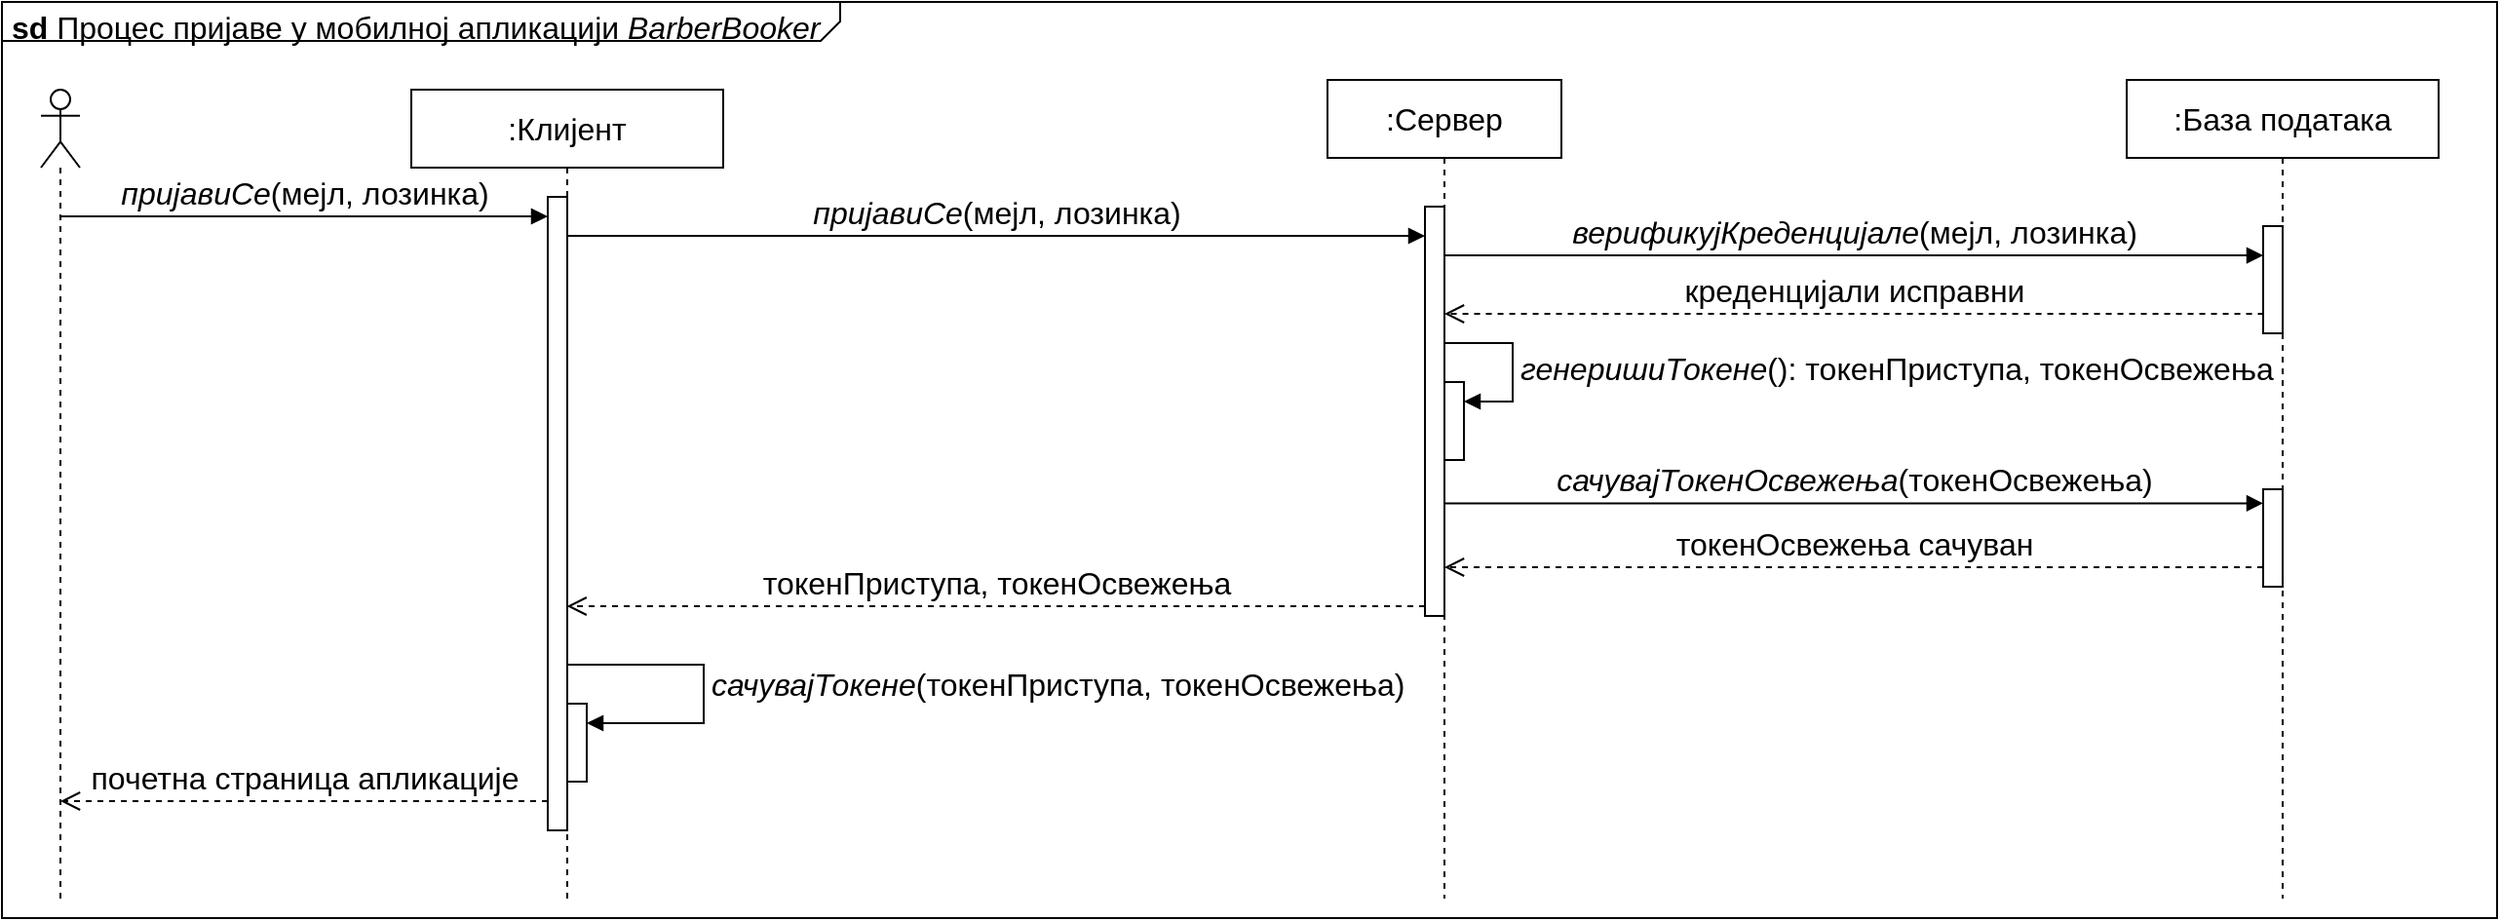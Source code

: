 <mxfile version="28.2.5">
  <diagram name="Page-1" id="RAE3WJMdnrf9ZIjkV9Ch">
    <mxGraphModel dx="1042" dy="626" grid="1" gridSize="10" guides="1" tooltips="1" connect="1" arrows="1" fold="1" page="1" pageScale="1" pageWidth="1100" pageHeight="850" math="0" shadow="0">
      <root>
        <mxCell id="0" />
        <mxCell id="1" parent="0" />
        <mxCell id="tDrFgYuFkeFCbaqpVqjm-1" value="&lt;p style=&quot;margin:0px;margin-top:4px;margin-left:5px;text-align:left;&quot;&gt;&lt;font&gt;&lt;b&gt;sd&lt;/b&gt;&amp;nbsp;Процес пријаве у мобилној апликацији &lt;i&gt;BarberBooker&lt;/i&gt;&lt;/font&gt;&lt;/p&gt;" style="html=1;shape=mxgraph.sysml.package;overflow=fill;labelX=430.44;align=left;spacingLeft=5;verticalAlign=top;spacingTop=-3;fontSize=16;" parent="1" vertex="1">
          <mxGeometry x="140" y="190" width="1280" height="470" as="geometry" />
        </mxCell>
        <mxCell id="tDrFgYuFkeFCbaqpVqjm-2" value="" style="shape=umlLifeline;perimeter=lifelinePerimeter;whiteSpace=wrap;html=1;container=1;dropTarget=0;collapsible=0;recursiveResize=0;outlineConnect=0;portConstraint=eastwest;newEdgeStyle={&quot;curved&quot;:0,&quot;rounded&quot;:0};participant=umlActor;fontSize=16;" parent="1" vertex="1">
          <mxGeometry x="160" y="235" width="20" height="415" as="geometry" />
        </mxCell>
        <mxCell id="tDrFgYuFkeFCbaqpVqjm-3" value="&lt;font&gt;:Клијент&lt;/font&gt;" style="shape=umlLifeline;perimeter=lifelinePerimeter;whiteSpace=wrap;html=1;container=1;dropTarget=0;collapsible=0;recursiveResize=0;outlineConnect=0;portConstraint=eastwest;newEdgeStyle={&quot;curved&quot;:0,&quot;rounded&quot;:0};fontSize=16;" parent="1" vertex="1">
          <mxGeometry x="350" y="235" width="160" height="415" as="geometry" />
        </mxCell>
        <mxCell id="tDrFgYuFkeFCbaqpVqjm-10" value="" style="html=1;points=[[0,0,0,0,5],[0,1,0,0,-5],[1,0,0,0,5],[1,1,0,0,-5]];perimeter=orthogonalPerimeter;outlineConnect=0;targetShapes=umlLifeline;portConstraint=eastwest;newEdgeStyle={&quot;curved&quot;:0,&quot;rounded&quot;:0};fontSize=16;" parent="tDrFgYuFkeFCbaqpVqjm-3" vertex="1">
          <mxGeometry x="70" y="55" width="10" height="325" as="geometry" />
        </mxCell>
        <mxCell id="tDrFgYuFkeFCbaqpVqjm-34" value="" style="html=1;points=[[0,0,0,0,5],[0,1,0,0,-5],[1,0,0,0,5],[1,1,0,0,-5]];perimeter=orthogonalPerimeter;outlineConnect=0;targetShapes=umlLifeline;portConstraint=eastwest;newEdgeStyle={&quot;curved&quot;:0,&quot;rounded&quot;:0};fontSize=16;" parent="tDrFgYuFkeFCbaqpVqjm-3" vertex="1">
          <mxGeometry x="80" y="315" width="10" height="40" as="geometry" />
        </mxCell>
        <mxCell id="tDrFgYuFkeFCbaqpVqjm-35" value="&lt;i style=&quot;text-align: center;&quot;&gt;сачувајТокене&lt;/i&gt;&lt;span style=&quot;text-align: center;&quot;&gt;(&lt;/span&gt;&lt;span style=&quot;text-align: center;&quot;&gt;токенПриступа, токенОсвежења&lt;/span&gt;&lt;span style=&quot;text-align: center;&quot;&gt;)&lt;/span&gt;" style="html=1;align=left;spacingLeft=2;endArrow=block;rounded=0;edgeStyle=orthogonalEdgeStyle;curved=0;rounded=0;fontSize=16;" parent="tDrFgYuFkeFCbaqpVqjm-3" target="tDrFgYuFkeFCbaqpVqjm-34" edge="1">
          <mxGeometry relative="1" as="geometry">
            <mxPoint x="80" y="295" as="sourcePoint" />
            <Array as="points">
              <mxPoint x="150" y="295" />
              <mxPoint x="150" y="325" />
            </Array>
            <mxPoint as="offset" />
          </mxGeometry>
        </mxCell>
        <mxCell id="tDrFgYuFkeFCbaqpVqjm-4" value="&lt;font&gt;:Сервер&lt;/font&gt;" style="shape=umlLifeline;perimeter=lifelinePerimeter;whiteSpace=wrap;html=1;container=1;dropTarget=0;collapsible=0;recursiveResize=0;outlineConnect=0;portConstraint=eastwest;newEdgeStyle={&quot;curved&quot;:0,&quot;rounded&quot;:0};fontSize=16;" parent="1" vertex="1">
          <mxGeometry x="820" y="230" width="120" height="420" as="geometry" />
        </mxCell>
        <mxCell id="tDrFgYuFkeFCbaqpVqjm-20" value="" style="html=1;points=[[0,0,0,0,5],[0,1,0,0,-5],[1,0,0,0,5],[1,1,0,0,-5]];perimeter=orthogonalPerimeter;outlineConnect=0;targetShapes=umlLifeline;portConstraint=eastwest;newEdgeStyle={&quot;curved&quot;:0,&quot;rounded&quot;:0};fontSize=16;" parent="tDrFgYuFkeFCbaqpVqjm-4" vertex="1">
          <mxGeometry x="60" y="155" width="10" height="40" as="geometry" />
        </mxCell>
        <mxCell id="tDrFgYuFkeFCbaqpVqjm-21" value="&lt;div style=&quot;text-align: center;&quot;&gt;&lt;span&gt;&lt;i&gt;генеришиТокене&lt;/i&gt;(): токенПриступа, токенОсвежења&lt;/span&gt;&lt;/div&gt;" style="html=1;align=left;spacingLeft=2;endArrow=block;rounded=0;edgeStyle=orthogonalEdgeStyle;curved=0;rounded=0;fontSize=16;" parent="tDrFgYuFkeFCbaqpVqjm-4" target="tDrFgYuFkeFCbaqpVqjm-20" edge="1">
          <mxGeometry x="0.111" relative="1" as="geometry">
            <mxPoint x="60" y="130" as="sourcePoint" />
            <Array as="points">
              <mxPoint x="60" y="135" />
              <mxPoint x="95" y="135" />
              <mxPoint x="95" y="165" />
            </Array>
            <mxPoint as="offset" />
          </mxGeometry>
        </mxCell>
        <mxCell id="tDrFgYuFkeFCbaqpVqjm-5" value="&lt;font&gt;:База података&lt;/font&gt;" style="shape=umlLifeline;perimeter=lifelinePerimeter;whiteSpace=wrap;html=1;container=1;dropTarget=0;collapsible=0;recursiveResize=0;outlineConnect=0;portConstraint=eastwest;newEdgeStyle={&quot;curved&quot;:0,&quot;rounded&quot;:0};fontSize=16;" parent="1" vertex="1">
          <mxGeometry x="1230" y="230" width="160" height="420" as="geometry" />
        </mxCell>
        <mxCell id="tDrFgYuFkeFCbaqpVqjm-17" value="" style="html=1;points=[[0,0,0,0,5],[0,1,0,0,-5],[1,0,0,0,5],[1,1,0,0,-5]];perimeter=orthogonalPerimeter;outlineConnect=0;targetShapes=umlLifeline;portConstraint=eastwest;newEdgeStyle={&quot;curved&quot;:0,&quot;rounded&quot;:0};fontSize=16;" parent="tDrFgYuFkeFCbaqpVqjm-5" vertex="1">
          <mxGeometry x="70" y="75" width="10" height="55" as="geometry" />
        </mxCell>
        <mxCell id="tDrFgYuFkeFCbaqpVqjm-22" value="" style="html=1;points=[[0,0,0,0,5],[0,1,0,0,-5],[1,0,0,0,5],[1,1,0,0,-5]];perimeter=orthogonalPerimeter;outlineConnect=0;targetShapes=umlLifeline;portConstraint=eastwest;newEdgeStyle={&quot;curved&quot;:0,&quot;rounded&quot;:0};fontSize=16;" parent="tDrFgYuFkeFCbaqpVqjm-5" vertex="1">
          <mxGeometry x="70" y="210" width="10" height="50" as="geometry" />
        </mxCell>
        <mxCell id="tDrFgYuFkeFCbaqpVqjm-11" value="&lt;font&gt;&lt;i&gt;пријавиСе&lt;/i&gt;(мејл, лозинка)&lt;/font&gt;" style="html=1;verticalAlign=bottom;endArrow=block;curved=0;rounded=0;fontSize=16;" parent="1" source="tDrFgYuFkeFCbaqpVqjm-2" edge="1">
          <mxGeometry relative="1" as="geometry">
            <mxPoint x="190" y="300" as="sourcePoint" />
            <mxPoint x="420" y="300.0" as="targetPoint" />
          </mxGeometry>
        </mxCell>
        <mxCell id="tDrFgYuFkeFCbaqpVqjm-14" value="" style="html=1;points=[[0,0,0,0,5],[0,1,0,0,-5],[1,0,0,0,5],[1,1,0,0,-5]];perimeter=orthogonalPerimeter;outlineConnect=0;targetShapes=umlLifeline;portConstraint=eastwest;newEdgeStyle={&quot;curved&quot;:0,&quot;rounded&quot;:0};fontSize=16;" parent="1" vertex="1">
          <mxGeometry x="870" y="295" width="10" height="210" as="geometry" />
        </mxCell>
        <mxCell id="tDrFgYuFkeFCbaqpVqjm-15" value="&lt;i&gt;пријавиСе&lt;/i&gt;&lt;span&gt;(мејл, лозинка)&lt;/span&gt;" style="html=1;verticalAlign=bottom;endArrow=block;curved=0;rounded=0;fontSize=16;" parent="1" edge="1">
          <mxGeometry relative="1" as="geometry">
            <mxPoint x="429.591" y="310" as="sourcePoint" />
            <mxPoint x="870" y="310" as="targetPoint" />
          </mxGeometry>
        </mxCell>
        <mxCell id="tDrFgYuFkeFCbaqpVqjm-16" value="&lt;span&gt;токенПриступа, токенОсвежења&lt;/span&gt;" style="html=1;verticalAlign=bottom;endArrow=open;dashed=1;endSize=8;curved=0;rounded=0;exitX=0;exitY=1;exitDx=0;exitDy=-5;fontSize=16;exitPerimeter=0;" parent="1" source="tDrFgYuFkeFCbaqpVqjm-14" edge="1">
          <mxGeometry relative="1" as="geometry">
            <mxPoint x="429.81" y="500.0" as="targetPoint" />
            <mxPoint x="820" y="500" as="sourcePoint" />
          </mxGeometry>
        </mxCell>
        <mxCell id="tDrFgYuFkeFCbaqpVqjm-18" value="&lt;i&gt;верификујКреденцијале&lt;/i&gt;&lt;span&gt;(мејл, лозинка)&lt;/span&gt;" style="html=1;verticalAlign=bottom;endArrow=block;curved=0;rounded=0;entryX=0;entryY=0.273;entryDx=0;entryDy=0;entryPerimeter=0;fontSize=16;" parent="1" target="tDrFgYuFkeFCbaqpVqjm-17" edge="1">
          <mxGeometry relative="1" as="geometry">
            <mxPoint x="880" y="320" as="sourcePoint" />
            <mxPoint x="1180.5" y="320" as="targetPoint" />
          </mxGeometry>
        </mxCell>
        <mxCell id="tDrFgYuFkeFCbaqpVqjm-19" value="&lt;span&gt;креденцијали исправни&lt;/span&gt;" style="html=1;verticalAlign=bottom;endArrow=open;dashed=1;endSize=8;curved=0;rounded=0;fontSize=16;" parent="1" edge="1">
          <mxGeometry relative="1" as="geometry">
            <mxPoint x="880.001" y="350.0" as="targetPoint" />
            <mxPoint x="1300.27" y="350.0" as="sourcePoint" />
          </mxGeometry>
        </mxCell>
        <mxCell id="tDrFgYuFkeFCbaqpVqjm-23" value="&lt;i&gt;сачувајТокенОсвежења&lt;/i&gt;&lt;span&gt;(токенОсвежења)&lt;/span&gt;" style="html=1;verticalAlign=bottom;endArrow=block;curved=0;rounded=0;fontSize=16;" parent="1" source="tDrFgYuFkeFCbaqpVqjm-14" edge="1">
          <mxGeometry relative="1" as="geometry">
            <mxPoint x="890.0" y="447.19" as="sourcePoint" />
            <mxPoint x="1300" y="447.19" as="targetPoint" />
          </mxGeometry>
        </mxCell>
        <mxCell id="tDrFgYuFkeFCbaqpVqjm-24" value="&lt;font&gt;токенОсвежења&amp;nbsp;сачуван&lt;/font&gt;" style="html=1;verticalAlign=bottom;endArrow=open;dashed=1;endSize=8;curved=0;rounded=0;fontSize=16;" parent="1" source="tDrFgYuFkeFCbaqpVqjm-22" edge="1">
          <mxGeometry relative="1" as="geometry">
            <mxPoint x="880.001" y="480.0" as="targetPoint" />
            <mxPoint x="1290.27" y="480.0" as="sourcePoint" />
          </mxGeometry>
        </mxCell>
        <mxCell id="tDrFgYuFkeFCbaqpVqjm-37" value="&lt;span&gt;почетна страница апликације&lt;/span&gt;" style="html=1;verticalAlign=bottom;endArrow=open;dashed=1;endSize=8;curved=0;rounded=0;fontSize=16;" parent="1" target="tDrFgYuFkeFCbaqpVqjm-2" edge="1">
          <mxGeometry relative="1" as="geometry">
            <mxPoint x="310" y="600" as="targetPoint" />
            <mxPoint x="420" y="600" as="sourcePoint" />
          </mxGeometry>
        </mxCell>
      </root>
    </mxGraphModel>
  </diagram>
</mxfile>
